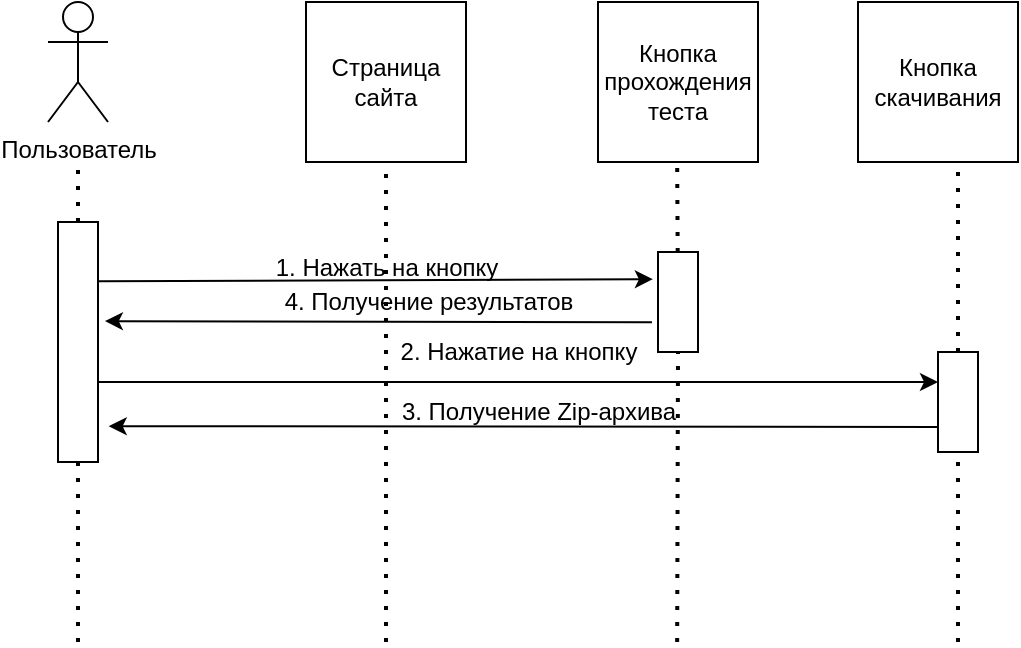 <mxfile version="22.1.2" type="device">
  <diagram name="Страница — 1" id="Yshu63ttetc6DEyUZYxv">
    <mxGraphModel dx="828" dy="493" grid="0" gridSize="10" guides="1" tooltips="1" connect="1" arrows="1" fold="1" page="1" pageScale="1" pageWidth="827" pageHeight="1169" math="0" shadow="0">
      <root>
        <mxCell id="0" />
        <mxCell id="1" parent="0" />
        <mxCell id="wEtr1Yiq-q_jvkSyFJ53-1" value="Пользователь" style="shape=umlActor;verticalLabelPosition=bottom;verticalAlign=top;html=1;outlineConnect=0;" vertex="1" parent="1">
          <mxGeometry x="205" y="80" width="30" height="60" as="geometry" />
        </mxCell>
        <mxCell id="wEtr1Yiq-q_jvkSyFJ53-5" value="" style="endArrow=none;dashed=1;html=1;dashPattern=1 3;strokeWidth=2;rounded=0;" edge="1" parent="1" source="wEtr1Yiq-q_jvkSyFJ53-6">
          <mxGeometry width="50" height="50" relative="1" as="geometry">
            <mxPoint x="220" y="400" as="sourcePoint" />
            <mxPoint x="220" y="160" as="targetPoint" />
          </mxGeometry>
        </mxCell>
        <mxCell id="wEtr1Yiq-q_jvkSyFJ53-7" value="" style="endArrow=none;dashed=1;html=1;dashPattern=1 3;strokeWidth=2;rounded=0;" edge="1" parent="1" target="wEtr1Yiq-q_jvkSyFJ53-6">
          <mxGeometry width="50" height="50" relative="1" as="geometry">
            <mxPoint x="220" y="400" as="sourcePoint" />
            <mxPoint x="220" y="160" as="targetPoint" />
          </mxGeometry>
        </mxCell>
        <mxCell id="wEtr1Yiq-q_jvkSyFJ53-6" value="" style="rounded=0;whiteSpace=wrap;html=1;rotation=90;" vertex="1" parent="1">
          <mxGeometry x="160" y="240" width="120" height="20" as="geometry" />
        </mxCell>
        <mxCell id="wEtr1Yiq-q_jvkSyFJ53-8" value="Страница сайта" style="whiteSpace=wrap;html=1;aspect=fixed;" vertex="1" parent="1">
          <mxGeometry x="334" y="80" width="80" height="80" as="geometry" />
        </mxCell>
        <mxCell id="wEtr1Yiq-q_jvkSyFJ53-9" value="Кнопка скачивания" style="whiteSpace=wrap;html=1;aspect=fixed;" vertex="1" parent="1">
          <mxGeometry x="610" y="80" width="80" height="80" as="geometry" />
        </mxCell>
        <mxCell id="wEtr1Yiq-q_jvkSyFJ53-10" value="Кнопка прохождения теста" style="whiteSpace=wrap;html=1;aspect=fixed;" vertex="1" parent="1">
          <mxGeometry x="480" y="80" width="80" height="80" as="geometry" />
        </mxCell>
        <mxCell id="wEtr1Yiq-q_jvkSyFJ53-11" value="" style="endArrow=none;dashed=1;html=1;dashPattern=1 3;strokeWidth=2;rounded=0;entryX=0.5;entryY=1;entryDx=0;entryDy=0;" edge="1" parent="1" target="wEtr1Yiq-q_jvkSyFJ53-8">
          <mxGeometry width="50" height="50" relative="1" as="geometry">
            <mxPoint x="374" y="400" as="sourcePoint" />
            <mxPoint x="410" y="260" as="targetPoint" />
          </mxGeometry>
        </mxCell>
        <mxCell id="wEtr1Yiq-q_jvkSyFJ53-12" value="" style="endArrow=none;dashed=1;html=1;dashPattern=1 3;strokeWidth=2;rounded=0;entryX=0.5;entryY=1;entryDx=0;entryDy=0;" edge="1" parent="1" source="wEtr1Yiq-q_jvkSyFJ53-14">
          <mxGeometry width="50" height="50" relative="1" as="geometry">
            <mxPoint x="519.58" y="400" as="sourcePoint" />
            <mxPoint x="519.58" y="160" as="targetPoint" />
          </mxGeometry>
        </mxCell>
        <mxCell id="wEtr1Yiq-q_jvkSyFJ53-13" value="" style="endArrow=none;dashed=1;html=1;dashPattern=1 3;strokeWidth=2;rounded=0;entryX=0.5;entryY=1;entryDx=0;entryDy=0;" edge="1" parent="1" source="wEtr1Yiq-q_jvkSyFJ53-19">
          <mxGeometry width="50" height="50" relative="1" as="geometry">
            <mxPoint x="660" y="400" as="sourcePoint" />
            <mxPoint x="660" y="160" as="targetPoint" />
          </mxGeometry>
        </mxCell>
        <mxCell id="wEtr1Yiq-q_jvkSyFJ53-16" value="" style="endArrow=none;dashed=1;html=1;dashPattern=1 3;strokeWidth=2;rounded=0;entryX=1;entryY=0.5;entryDx=0;entryDy=0;" edge="1" parent="1" target="wEtr1Yiq-q_jvkSyFJ53-14">
          <mxGeometry width="50" height="50" relative="1" as="geometry">
            <mxPoint x="519.58" y="400" as="sourcePoint" />
            <mxPoint x="519.58" y="160" as="targetPoint" />
          </mxGeometry>
        </mxCell>
        <mxCell id="wEtr1Yiq-q_jvkSyFJ53-14" value="" style="rounded=0;whiteSpace=wrap;html=1;rotation=90;" vertex="1" parent="1">
          <mxGeometry x="495" y="220" width="50" height="20" as="geometry" />
        </mxCell>
        <mxCell id="wEtr1Yiq-q_jvkSyFJ53-17" value="" style="endArrow=classic;html=1;rounded=0;entryX=0.272;entryY=1.128;entryDx=0;entryDy=0;exitX=0.395;exitY=-0.098;exitDx=0;exitDy=0;exitPerimeter=0;entryPerimeter=0;" edge="1" parent="1" target="wEtr1Yiq-q_jvkSyFJ53-14">
          <mxGeometry width="50" height="50" relative="1" as="geometry">
            <mxPoint x="229.96" y="219.6" as="sourcePoint" />
            <mxPoint x="508" y="215.5" as="targetPoint" />
          </mxGeometry>
        </mxCell>
        <mxCell id="wEtr1Yiq-q_jvkSyFJ53-18" value="1. Нажать на кнопку" style="text;html=1;align=center;verticalAlign=middle;resizable=0;points=[];autosize=1;strokeColor=none;fillColor=none;" vertex="1" parent="1">
          <mxGeometry x="309" y="198" width="130" height="30" as="geometry" />
        </mxCell>
        <mxCell id="wEtr1Yiq-q_jvkSyFJ53-20" value="" style="endArrow=none;dashed=1;html=1;dashPattern=1 3;strokeWidth=2;rounded=0;entryX=1;entryY=0.5;entryDx=0;entryDy=0;" edge="1" parent="1" target="wEtr1Yiq-q_jvkSyFJ53-19">
          <mxGeometry width="50" height="50" relative="1" as="geometry">
            <mxPoint x="660" y="400" as="sourcePoint" />
            <mxPoint x="660" y="160" as="targetPoint" />
          </mxGeometry>
        </mxCell>
        <mxCell id="wEtr1Yiq-q_jvkSyFJ53-19" value="" style="rounded=0;whiteSpace=wrap;html=1;rotation=90;" vertex="1" parent="1">
          <mxGeometry x="635" y="270" width="50" height="20" as="geometry" />
        </mxCell>
        <mxCell id="wEtr1Yiq-q_jvkSyFJ53-21" value="" style="endArrow=classic;html=1;rounded=0;exitX=0.894;exitY=-0.022;exitDx=0;exitDy=0;exitPerimeter=0;entryX=0.3;entryY=1;entryDx=0;entryDy=0;entryPerimeter=0;" edge="1" parent="1" target="wEtr1Yiq-q_jvkSyFJ53-19">
          <mxGeometry width="50" height="50" relative="1" as="geometry">
            <mxPoint x="230.44" y="270" as="sourcePoint" />
            <mxPoint x="630" y="270" as="targetPoint" />
          </mxGeometry>
        </mxCell>
        <mxCell id="wEtr1Yiq-q_jvkSyFJ53-22" value="2. Нажатие на кнопку" style="text;html=1;align=center;verticalAlign=middle;resizable=0;points=[];autosize=1;strokeColor=none;fillColor=none;" vertex="1" parent="1">
          <mxGeometry x="370" y="240" width="140" height="30" as="geometry" />
        </mxCell>
        <mxCell id="wEtr1Yiq-q_jvkSyFJ53-24" value="" style="endArrow=classic;html=1;rounded=0;exitX=0.75;exitY=1;exitDx=0;exitDy=0;entryX=0.851;entryY=-0.268;entryDx=0;entryDy=0;entryPerimeter=0;" edge="1" parent="1" source="wEtr1Yiq-q_jvkSyFJ53-19" target="wEtr1Yiq-q_jvkSyFJ53-6">
          <mxGeometry width="50" height="50" relative="1" as="geometry">
            <mxPoint x="370" y="320" as="sourcePoint" />
            <mxPoint x="420" y="270" as="targetPoint" />
          </mxGeometry>
        </mxCell>
        <mxCell id="wEtr1Yiq-q_jvkSyFJ53-25" value="3. Получение Zip-архива" style="text;html=1;align=center;verticalAlign=middle;resizable=0;points=[];autosize=1;strokeColor=none;fillColor=none;" vertex="1" parent="1">
          <mxGeometry x="370" y="270" width="160" height="30" as="geometry" />
        </mxCell>
        <mxCell id="wEtr1Yiq-q_jvkSyFJ53-26" value="" style="endArrow=classic;html=1;rounded=0;exitX=0.702;exitY=1.151;exitDx=0;exitDy=0;exitPerimeter=0;entryX=0.413;entryY=-0.172;entryDx=0;entryDy=0;entryPerimeter=0;" edge="1" parent="1" source="wEtr1Yiq-q_jvkSyFJ53-14" target="wEtr1Yiq-q_jvkSyFJ53-6">
          <mxGeometry width="50" height="50" relative="1" as="geometry">
            <mxPoint x="370" y="240" as="sourcePoint" />
            <mxPoint x="420" y="190" as="targetPoint" />
          </mxGeometry>
        </mxCell>
        <mxCell id="wEtr1Yiq-q_jvkSyFJ53-28" value="4. Получение результатов" style="text;html=1;align=center;verticalAlign=middle;resizable=0;points=[];autosize=1;strokeColor=none;fillColor=none;" vertex="1" parent="1">
          <mxGeometry x="310" y="215" width="170" height="30" as="geometry" />
        </mxCell>
      </root>
    </mxGraphModel>
  </diagram>
</mxfile>
